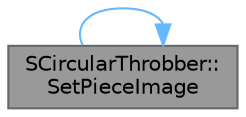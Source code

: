 digraph "SCircularThrobber::SetPieceImage"
{
 // INTERACTIVE_SVG=YES
 // LATEX_PDF_SIZE
  bgcolor="transparent";
  edge [fontname=Helvetica,fontsize=10,labelfontname=Helvetica,labelfontsize=10];
  node [fontname=Helvetica,fontsize=10,shape=box,height=0.2,width=0.4];
  rankdir="LR";
  Node1 [id="Node000001",label="SCircularThrobber::\lSetPieceImage",height=0.2,width=0.4,color="gray40", fillcolor="grey60", style="filled", fontcolor="black",tooltip="Sets what each segment of the throbber looks like."];
  Node1 -> Node1 [id="edge1_Node000001_Node000001",color="steelblue1",style="solid",tooltip=" "];
}
